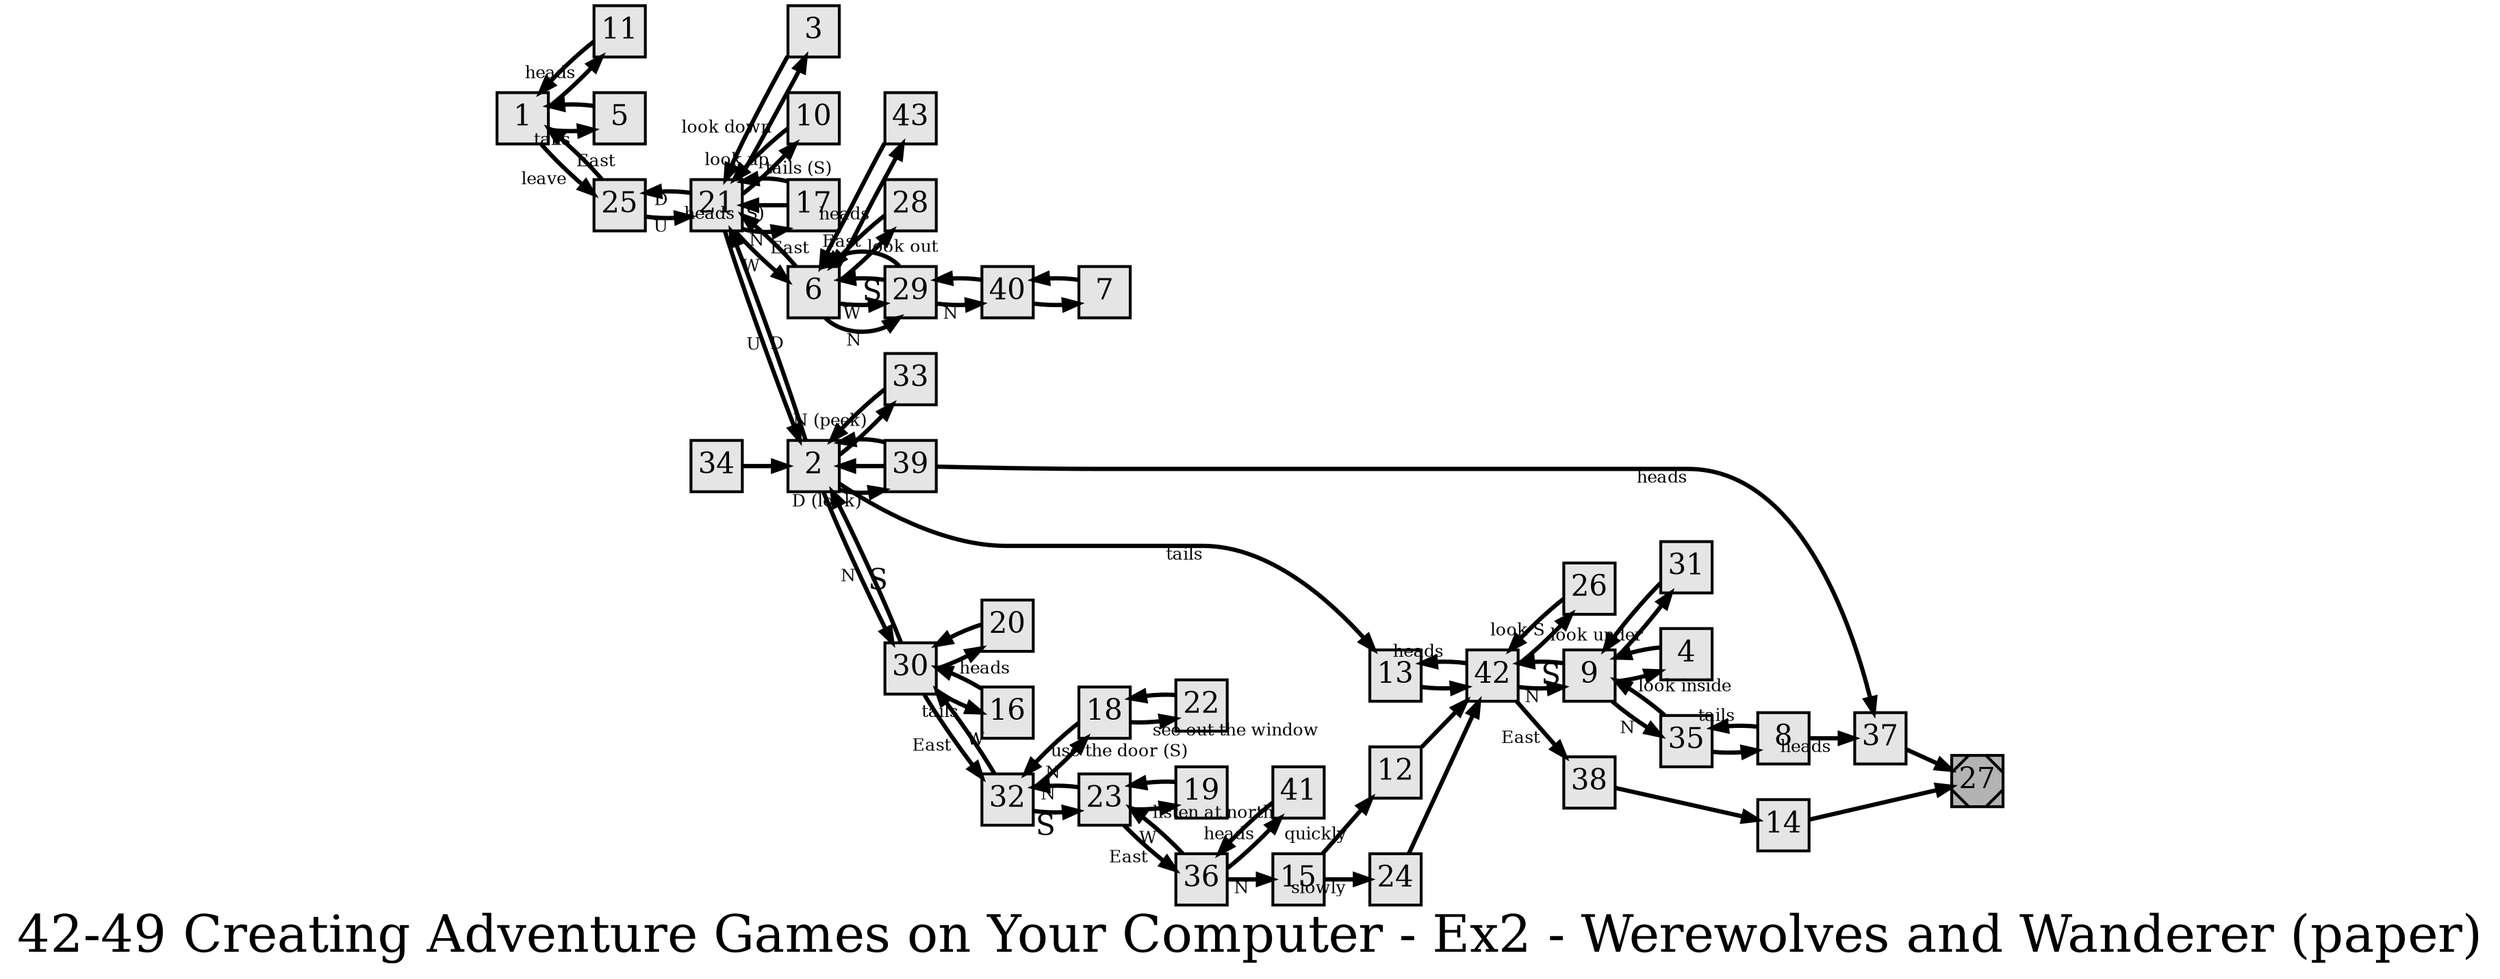 digraph g{
  graph [ label="42-49 Creating Adventure Games on Your Computer - Ex2 - Werewolves and Wanderer (paper)" rankdir=LR, ordering=out, fontsize=36, nodesep="0.35", ranksep="0.45"];
  node  [shape=rect, penwidth=2, fontsize=20, style=filled, fillcolor=grey90, margin="0,0", labelfloat=true, regular=true, fixedsize=true];
  edge  [labelfloat=true, penwidth=3, fontsize=12];

  1 -> 11	[ xlabel="heads" ];
  1 -> 5	[ xlabel="tails" ];
  1 -> 25	[ xlabel="leave" ];
  2 -> 33	[ xlabel="N (peek)" ];
  2 -> 39	[ xlabel="D (look)" ];
  2 -> 13	[ xlabel="tails" ];
  2 -> 30	[ xlabel="N" ];
  2 -> 21	[ xlabel="D" ];
  3 -> 21;
  4 -> 9;
  5 -> 1;
  6 -> 43	[ xlabel="heads" ];
  6 -> 28	[ xlabel="look out" ];
  6 -> 29	[ xlabel="N" ];
  6 -> 21	[ xlabel="East" ];
  6 -> 29	[ xlabel="W" ];
  7 -> 40;
  8 -> 37	[ xlabel="heads" ];
  8 -> 35	[ xlabel="tails" ];
  9 -> 31	[ xlabel="look under" ];
  9 -> 4	[ xlabel="look inside" ];
  9 -> 42	[ xlabel="S", shape=Msquare, fontsize=20 ];
  9 -> 35	[ xlabel="N" ];
  10 -> 21;
  11 -> 1;
  12 -> 42;
  13 -> 42;
  14 -> 27;
  15 -> 12	[ xlabel="quickly" ];
  15 -> 24	[ xlabel="slowly" ];
  16 -> 30;
  17 -> 21	[ xlabel="heads (S)" ];
  17 -> 21	[ xlabel="tails (S)" ];
  18 -> 22	[ xlabel="see out the window" ];
  18 -> 32	[ xlabel="use the door (S)" ];
  19 -> 23;
  20 -> 30;
  21 -> 3	[ xlabel="look down" ];
  21 -> 10	[ xlabel="look up" ];
  21 -> 17	[ xlabel="N" ];
  21 -> 6	[ xlabel="W" ];
  21 -> 2	[ xlabel="U" ];
  21 -> 25	[ xlabel="D" ];
  22 -> 18;
  23 -> 19	[ xlabel="listen at north door" ];
  23 -> 32	[ xlabel="N" ];
  23 -> 36	[ xlabel="East" ];
  24 -> 42;
  25 -> 1	[ xlabel="East" ];
  25 -> 21	[ xlabel="U" ];
  26 -> 42;
  27	[ xlabel="E", shape=Msquare, fontsize=20, fillcolor=grey70, xlabel="" ];
  28 -> 6;
  29 -> 40	[ xlabel="N" ];
  29 -> 6	[ xlabel="S", shape=Msquare, fontsize=20 ];
  29 -> 6	[ xlabel="East" ];
  30 -> 20	[ xlabel="heads" ];
  30 -> 16	[ xlabel="tails" ];
  30 -> 2	[ xlabel="S", shape=Msquare, fontsize=20 ];
  30 -> 32	[ xlabel="East" ];
  31 -> 9;
  32 -> 18	[ xlabel="N" ];
  32 -> 30	[ xlabel="W" ];
  32 -> 23	[ xlabel="S", shape=Msquare, fontsize=20 ];
  33 -> 2;
  34 -> 2;
  35 -> 8;
  35 -> 9;
  36 -> 41	[ xlabel="heads" ];
  36 -> 15	[ xlabel="N" ];
  36 -> 23	[ xlabel="W" ];
  37 -> 27;
  38 -> 14;
  39 -> 2;
  39 -> 37	[ xlabel="heads" ];
  39 -> 2;
  40 -> 7;
  40 -> 29;
  41 -> 36;
  42 -> 26	[ xlabel="look S" ];
  42 -> 13	[ xlabel="heads" ];
  42 -> 9	[ xlabel="N" ];
  42 -> 38	[ xlabel="East" ];
  43 -> 6;
}

